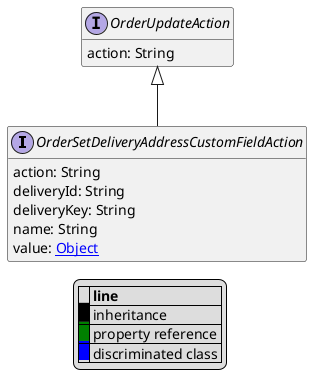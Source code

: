 @startuml

hide empty fields
hide empty methods
legend
|= |= line |
|<back:black>   </back>| inheritance |
|<back:green>   </back>| property reference |
|<back:blue>   </back>| discriminated class |
endlegend
interface OrderSetDeliveryAddressCustomFieldAction [[OrderSetDeliveryAddressCustomFieldAction.svg]] extends OrderUpdateAction {
    action: String
    deliveryId: String
    deliveryKey: String
    name: String
    value: [[Object.svg Object]]
}
interface OrderUpdateAction [[OrderUpdateAction.svg]]  {
    action: String
}





@enduml
